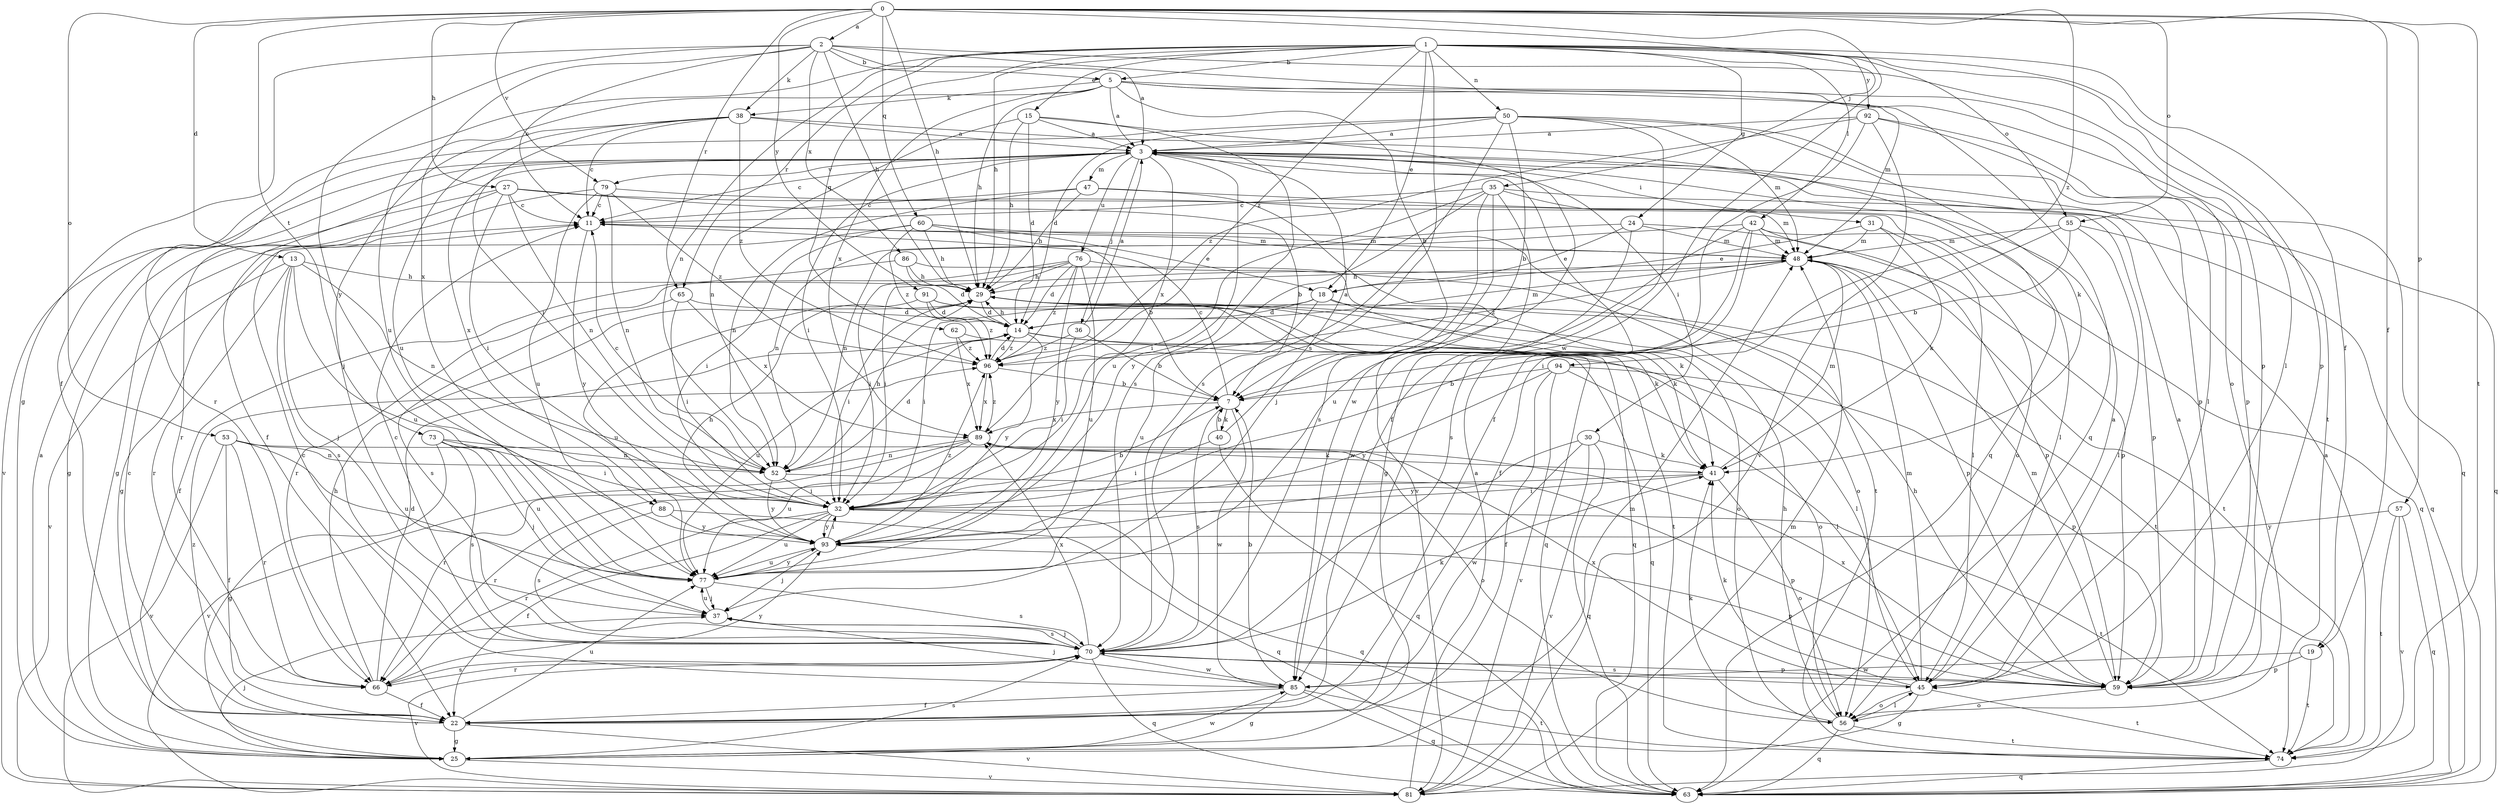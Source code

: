 strict digraph  {
0;
1;
2;
3;
5;
7;
11;
13;
14;
15;
18;
19;
22;
24;
25;
27;
29;
30;
31;
32;
35;
36;
37;
38;
40;
41;
42;
45;
47;
48;
50;
52;
53;
55;
56;
57;
59;
60;
62;
63;
65;
66;
70;
73;
74;
76;
77;
79;
81;
85;
86;
88;
89;
91;
92;
93;
94;
96;
0 -> 2  [label=a];
0 -> 13  [label=d];
0 -> 19  [label=f];
0 -> 27  [label=h];
0 -> 29  [label=h];
0 -> 35  [label=j];
0 -> 53  [label=o];
0 -> 55  [label=o];
0 -> 57  [label=p];
0 -> 60  [label=q];
0 -> 65  [label=r];
0 -> 73  [label=t];
0 -> 74  [label=t];
0 -> 79  [label=v];
0 -> 85  [label=w];
0 -> 91  [label=y];
0 -> 94  [label=z];
1 -> 5  [label=b];
1 -> 15  [label=e];
1 -> 18  [label=e];
1 -> 19  [label=f];
1 -> 22  [label=f];
1 -> 24  [label=g];
1 -> 29  [label=h];
1 -> 42  [label=l];
1 -> 45  [label=l];
1 -> 50  [label=n];
1 -> 52  [label=n];
1 -> 55  [label=o];
1 -> 59  [label=p];
1 -> 62  [label=q];
1 -> 65  [label=r];
1 -> 70  [label=s];
1 -> 92  [label=y];
1 -> 96  [label=z];
2 -> 3  [label=a];
2 -> 5  [label=b];
2 -> 11  [label=c];
2 -> 25  [label=g];
2 -> 29  [label=h];
2 -> 38  [label=k];
2 -> 56  [label=o];
2 -> 59  [label=p];
2 -> 86  [label=x];
2 -> 88  [label=x];
2 -> 93  [label=y];
3 -> 11  [label=c];
3 -> 22  [label=f];
3 -> 30  [label=i];
3 -> 31  [label=i];
3 -> 32  [label=i];
3 -> 36  [label=j];
3 -> 47  [label=m];
3 -> 63  [label=q];
3 -> 76  [label=u];
3 -> 77  [label=u];
3 -> 79  [label=v];
3 -> 81  [label=v];
3 -> 88  [label=x];
3 -> 89  [label=x];
5 -> 3  [label=a];
5 -> 7  [label=b];
5 -> 29  [label=h];
5 -> 38  [label=k];
5 -> 48  [label=m];
5 -> 63  [label=q];
5 -> 74  [label=t];
5 -> 77  [label=u];
5 -> 89  [label=x];
7 -> 11  [label=c];
7 -> 40  [label=k];
7 -> 70  [label=s];
7 -> 85  [label=w];
7 -> 89  [label=x];
11 -> 48  [label=m];
11 -> 74  [label=t];
11 -> 93  [label=y];
13 -> 29  [label=h];
13 -> 37  [label=j];
13 -> 52  [label=n];
13 -> 66  [label=r];
13 -> 70  [label=s];
13 -> 77  [label=u];
13 -> 81  [label=v];
14 -> 29  [label=h];
14 -> 48  [label=m];
14 -> 56  [label=o];
14 -> 63  [label=q];
14 -> 77  [label=u];
14 -> 93  [label=y];
14 -> 96  [label=z];
15 -> 3  [label=a];
15 -> 14  [label=d];
15 -> 29  [label=h];
15 -> 52  [label=n];
15 -> 70  [label=s];
15 -> 85  [label=w];
18 -> 14  [label=d];
18 -> 32  [label=i];
18 -> 41  [label=k];
18 -> 74  [label=t];
18 -> 77  [label=u];
19 -> 59  [label=p];
19 -> 74  [label=t];
19 -> 85  [label=w];
22 -> 11  [label=c];
22 -> 25  [label=g];
22 -> 77  [label=u];
22 -> 81  [label=v];
22 -> 96  [label=z];
24 -> 18  [label=e];
24 -> 48  [label=m];
24 -> 52  [label=n];
24 -> 59  [label=p];
24 -> 85  [label=w];
25 -> 3  [label=a];
25 -> 37  [label=j];
25 -> 48  [label=m];
25 -> 70  [label=s];
25 -> 81  [label=v];
25 -> 85  [label=w];
27 -> 7  [label=b];
27 -> 11  [label=c];
27 -> 25  [label=g];
27 -> 32  [label=i];
27 -> 52  [label=n];
27 -> 56  [label=o];
27 -> 66  [label=r];
29 -> 14  [label=d];
29 -> 32  [label=i];
29 -> 41  [label=k];
29 -> 56  [label=o];
29 -> 63  [label=q];
30 -> 41  [label=k];
30 -> 63  [label=q];
30 -> 81  [label=v];
30 -> 85  [label=w];
30 -> 93  [label=y];
31 -> 18  [label=e];
31 -> 41  [label=k];
31 -> 45  [label=l];
31 -> 48  [label=m];
32 -> 7  [label=b];
32 -> 22  [label=f];
32 -> 63  [label=q];
32 -> 66  [label=r];
32 -> 74  [label=t];
32 -> 77  [label=u];
32 -> 93  [label=y];
35 -> 11  [label=c];
35 -> 25  [label=g];
35 -> 32  [label=i];
35 -> 37  [label=j];
35 -> 48  [label=m];
35 -> 63  [label=q];
35 -> 70  [label=s];
35 -> 93  [label=y];
36 -> 3  [label=a];
36 -> 7  [label=b];
36 -> 32  [label=i];
36 -> 96  [label=z];
37 -> 70  [label=s];
37 -> 77  [label=u];
38 -> 3  [label=a];
38 -> 11  [label=c];
38 -> 32  [label=i];
38 -> 37  [label=j];
38 -> 63  [label=q];
38 -> 77  [label=u];
38 -> 96  [label=z];
40 -> 3  [label=a];
40 -> 7  [label=b];
40 -> 32  [label=i];
40 -> 63  [label=q];
41 -> 32  [label=i];
41 -> 48  [label=m];
41 -> 56  [label=o];
41 -> 66  [label=r];
42 -> 22  [label=f];
42 -> 48  [label=m];
42 -> 52  [label=n];
42 -> 59  [label=p];
42 -> 63  [label=q];
42 -> 70  [label=s];
42 -> 77  [label=u];
45 -> 3  [label=a];
45 -> 25  [label=g];
45 -> 41  [label=k];
45 -> 48  [label=m];
45 -> 56  [label=o];
45 -> 74  [label=t];
45 -> 89  [label=x];
47 -> 11  [label=c];
47 -> 29  [label=h];
47 -> 45  [label=l];
47 -> 52  [label=n];
47 -> 81  [label=v];
48 -> 29  [label=h];
48 -> 32  [label=i];
48 -> 59  [label=p];
48 -> 74  [label=t];
48 -> 96  [label=z];
50 -> 3  [label=a];
50 -> 7  [label=b];
50 -> 14  [label=d];
50 -> 22  [label=f];
50 -> 41  [label=k];
50 -> 48  [label=m];
50 -> 59  [label=p];
50 -> 66  [label=r];
50 -> 70  [label=s];
52 -> 11  [label=c];
52 -> 14  [label=d];
52 -> 29  [label=h];
52 -> 32  [label=i];
52 -> 59  [label=p];
52 -> 93  [label=y];
53 -> 22  [label=f];
53 -> 52  [label=n];
53 -> 56  [label=o];
53 -> 66  [label=r];
53 -> 77  [label=u];
53 -> 81  [label=v];
55 -> 7  [label=b];
55 -> 32  [label=i];
55 -> 45  [label=l];
55 -> 48  [label=m];
55 -> 63  [label=q];
56 -> 29  [label=h];
56 -> 41  [label=k];
56 -> 45  [label=l];
56 -> 63  [label=q];
56 -> 74  [label=t];
57 -> 63  [label=q];
57 -> 74  [label=t];
57 -> 81  [label=v];
57 -> 93  [label=y];
59 -> 3  [label=a];
59 -> 29  [label=h];
59 -> 48  [label=m];
59 -> 56  [label=o];
59 -> 70  [label=s];
59 -> 89  [label=x];
60 -> 7  [label=b];
60 -> 18  [label=e];
60 -> 25  [label=g];
60 -> 29  [label=h];
60 -> 32  [label=i];
60 -> 48  [label=m];
60 -> 96  [label=z];
62 -> 45  [label=l];
62 -> 89  [label=x];
62 -> 96  [label=z];
65 -> 14  [label=d];
65 -> 32  [label=i];
65 -> 70  [label=s];
65 -> 89  [label=x];
66 -> 14  [label=d];
66 -> 22  [label=f];
66 -> 29  [label=h];
66 -> 70  [label=s];
66 -> 93  [label=y];
70 -> 11  [label=c];
70 -> 37  [label=j];
70 -> 41  [label=k];
70 -> 45  [label=l];
70 -> 59  [label=p];
70 -> 63  [label=q];
70 -> 66  [label=r];
70 -> 81  [label=v];
70 -> 85  [label=w];
70 -> 89  [label=x];
73 -> 25  [label=g];
73 -> 32  [label=i];
73 -> 37  [label=j];
73 -> 52  [label=n];
73 -> 70  [label=s];
73 -> 77  [label=u];
74 -> 3  [label=a];
74 -> 63  [label=q];
76 -> 14  [label=d];
76 -> 29  [label=h];
76 -> 32  [label=i];
76 -> 56  [label=o];
76 -> 66  [label=r];
76 -> 77  [label=u];
76 -> 93  [label=y];
76 -> 96  [label=z];
77 -> 37  [label=j];
77 -> 70  [label=s];
77 -> 93  [label=y];
79 -> 11  [label=c];
79 -> 25  [label=g];
79 -> 52  [label=n];
79 -> 59  [label=p];
79 -> 77  [label=u];
79 -> 96  [label=z];
81 -> 3  [label=a];
81 -> 48  [label=m];
85 -> 7  [label=b];
85 -> 11  [label=c];
85 -> 22  [label=f];
85 -> 25  [label=g];
85 -> 37  [label=j];
85 -> 63  [label=q];
85 -> 74  [label=t];
86 -> 14  [label=d];
86 -> 22  [label=f];
86 -> 29  [label=h];
86 -> 41  [label=k];
88 -> 63  [label=q];
88 -> 70  [label=s];
88 -> 93  [label=y];
89 -> 41  [label=k];
89 -> 52  [label=n];
89 -> 66  [label=r];
89 -> 77  [label=u];
89 -> 81  [label=v];
89 -> 96  [label=z];
91 -> 14  [label=d];
91 -> 63  [label=q];
91 -> 74  [label=t];
91 -> 77  [label=u];
91 -> 96  [label=z];
92 -> 3  [label=a];
92 -> 22  [label=f];
92 -> 45  [label=l];
92 -> 59  [label=p];
92 -> 81  [label=v];
92 -> 96  [label=z];
93 -> 29  [label=h];
93 -> 32  [label=i];
93 -> 37  [label=j];
93 -> 59  [label=p];
93 -> 77  [label=u];
93 -> 96  [label=z];
94 -> 7  [label=b];
94 -> 22  [label=f];
94 -> 45  [label=l];
94 -> 59  [label=p];
94 -> 81  [label=v];
94 -> 93  [label=y];
96 -> 7  [label=b];
96 -> 14  [label=d];
96 -> 89  [label=x];
}
